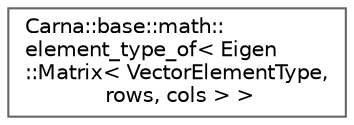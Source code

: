 digraph "Graphical Class Hierarchy"
{
 // LATEX_PDF_SIZE
  bgcolor="transparent";
  edge [fontname=Helvetica,fontsize=10,labelfontname=Helvetica,labelfontsize=10];
  node [fontname=Helvetica,fontsize=10,shape=box,height=0.2,width=0.4];
  rankdir="LR";
  Node0 [id="Node000000",label="Carna::base::math::\lelement_type_of\< Eigen\l::Matrix\< VectorElementType,\l rows, cols \> \>",height=0.2,width=0.4,color="grey40", fillcolor="white", style="filled",URL="$structCarna_1_1base_1_1math_1_1element__type__of_3_01Eigen_1_1Matrix_3_01VectorElementType_00_01rows_00_01cols_01_4_01_4.html",tooltip="Retrieves element types of vectors and scalars. This is the specialization for vector and matrix type..."];
}
